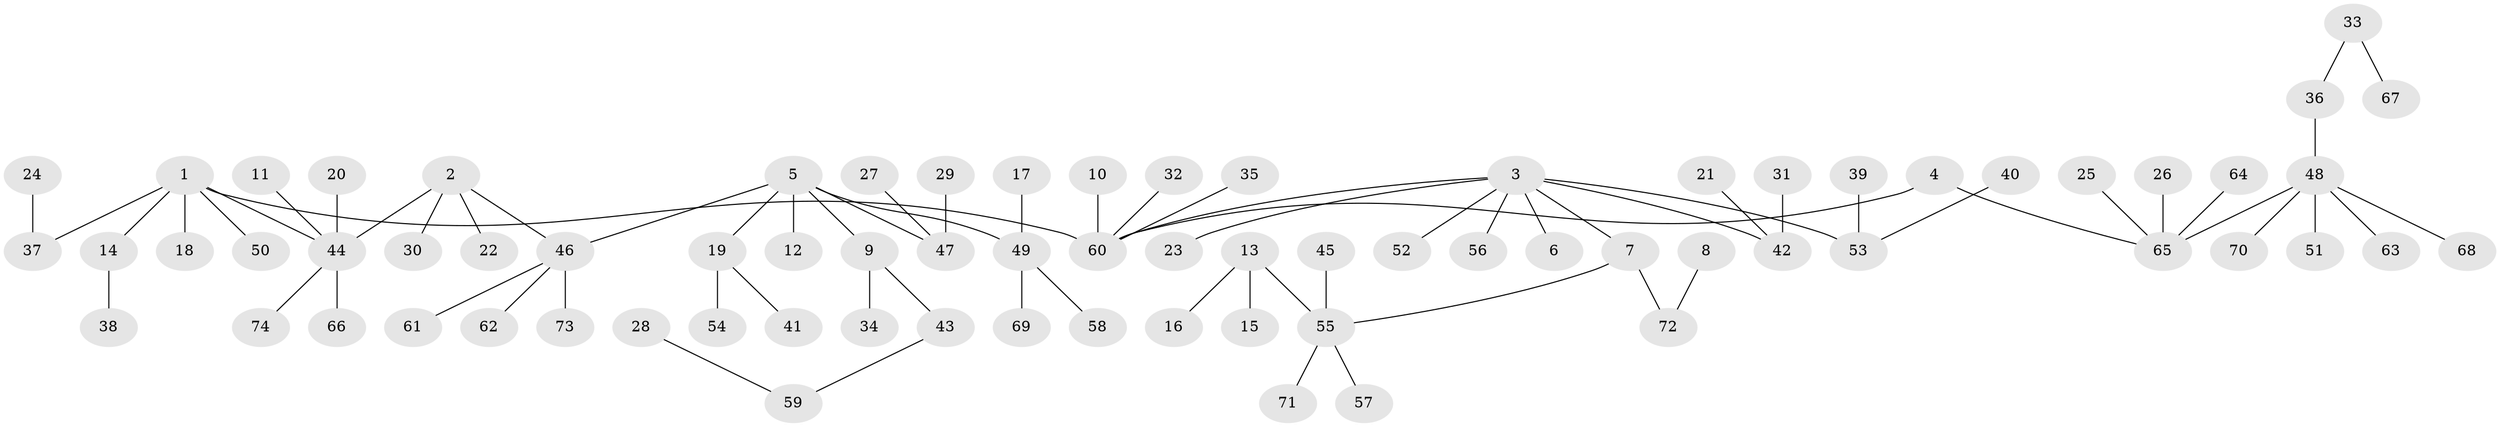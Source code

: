 // original degree distribution, {5: 0.02027027027027027, 8: 0.006756756756756757, 2: 0.25, 6: 0.02702702702702703, 7: 0.013513513513513514, 3: 0.11486486486486487, 4: 0.05405405405405406, 1: 0.5135135135135135}
// Generated by graph-tools (version 1.1) at 2025/26/03/09/25 03:26:24]
// undirected, 74 vertices, 73 edges
graph export_dot {
graph [start="1"]
  node [color=gray90,style=filled];
  1;
  2;
  3;
  4;
  5;
  6;
  7;
  8;
  9;
  10;
  11;
  12;
  13;
  14;
  15;
  16;
  17;
  18;
  19;
  20;
  21;
  22;
  23;
  24;
  25;
  26;
  27;
  28;
  29;
  30;
  31;
  32;
  33;
  34;
  35;
  36;
  37;
  38;
  39;
  40;
  41;
  42;
  43;
  44;
  45;
  46;
  47;
  48;
  49;
  50;
  51;
  52;
  53;
  54;
  55;
  56;
  57;
  58;
  59;
  60;
  61;
  62;
  63;
  64;
  65;
  66;
  67;
  68;
  69;
  70;
  71;
  72;
  73;
  74;
  1 -- 14 [weight=1.0];
  1 -- 18 [weight=1.0];
  1 -- 37 [weight=1.0];
  1 -- 44 [weight=1.0];
  1 -- 50 [weight=1.0];
  1 -- 60 [weight=1.0];
  2 -- 22 [weight=1.0];
  2 -- 30 [weight=1.0];
  2 -- 44 [weight=1.0];
  2 -- 46 [weight=1.0];
  3 -- 6 [weight=1.0];
  3 -- 7 [weight=1.0];
  3 -- 23 [weight=1.0];
  3 -- 42 [weight=1.0];
  3 -- 52 [weight=1.0];
  3 -- 53 [weight=1.0];
  3 -- 56 [weight=1.0];
  3 -- 60 [weight=1.0];
  4 -- 60 [weight=1.0];
  4 -- 65 [weight=1.0];
  5 -- 9 [weight=1.0];
  5 -- 12 [weight=1.0];
  5 -- 19 [weight=1.0];
  5 -- 46 [weight=1.0];
  5 -- 47 [weight=1.0];
  5 -- 49 [weight=1.0];
  7 -- 55 [weight=1.0];
  7 -- 72 [weight=1.0];
  8 -- 72 [weight=1.0];
  9 -- 34 [weight=1.0];
  9 -- 43 [weight=1.0];
  10 -- 60 [weight=1.0];
  11 -- 44 [weight=1.0];
  13 -- 15 [weight=1.0];
  13 -- 16 [weight=1.0];
  13 -- 55 [weight=1.0];
  14 -- 38 [weight=1.0];
  17 -- 49 [weight=1.0];
  19 -- 41 [weight=1.0];
  19 -- 54 [weight=1.0];
  20 -- 44 [weight=1.0];
  21 -- 42 [weight=1.0];
  24 -- 37 [weight=1.0];
  25 -- 65 [weight=1.0];
  26 -- 65 [weight=1.0];
  27 -- 47 [weight=1.0];
  28 -- 59 [weight=1.0];
  29 -- 47 [weight=1.0];
  31 -- 42 [weight=1.0];
  32 -- 60 [weight=1.0];
  33 -- 36 [weight=1.0];
  33 -- 67 [weight=1.0];
  35 -- 60 [weight=1.0];
  36 -- 48 [weight=1.0];
  39 -- 53 [weight=1.0];
  40 -- 53 [weight=1.0];
  43 -- 59 [weight=1.0];
  44 -- 66 [weight=1.0];
  44 -- 74 [weight=1.0];
  45 -- 55 [weight=1.0];
  46 -- 61 [weight=1.0];
  46 -- 62 [weight=1.0];
  46 -- 73 [weight=1.0];
  48 -- 51 [weight=1.0];
  48 -- 63 [weight=1.0];
  48 -- 65 [weight=1.0];
  48 -- 68 [weight=1.0];
  48 -- 70 [weight=1.0];
  49 -- 58 [weight=1.0];
  49 -- 69 [weight=1.0];
  55 -- 57 [weight=1.0];
  55 -- 71 [weight=1.0];
  64 -- 65 [weight=1.0];
}
